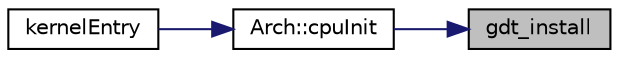 digraph "gdt_install"
{
 // LATEX_PDF_SIZE
  edge [fontname="Helvetica",fontsize="10",labelfontname="Helvetica",labelfontsize="10"];
  node [fontname="Helvetica",fontsize="10",shape=record];
  rankdir="RL";
  Node1 [label="gdt_install",height=0.2,width=0.4,color="black", fillcolor="grey75", style="filled", fontcolor="black",tooltip="Setup and install the GDT onto the system."];
  Node1 -> Node2 [dir="back",color="midnightblue",fontsize="10",style="solid",fontname="Helvetica"];
  Node2 [label="Arch::cpuInit",height=0.2,width=0.4,color="black", fillcolor="white", style="filled",URL="$d9/dc3/namespace_arch.html#ae2cfdc55544d6519edd56c09cb7873c4",tooltip=" "];
  Node2 -> Node3 [dir="back",color="midnightblue",fontsize="10",style="solid",fontname="Helvetica"];
  Node3 [label="kernelEntry",height=0.2,width=0.4,color="black", fillcolor="white", style="filled",URL="$d2/dd2/entry_8cpp.html#aafd1870c38d36a8eddccb5457857533e",tooltip="This is the Xyris kernel entry point. This function is called directly from the assembly written in b..."];
}
